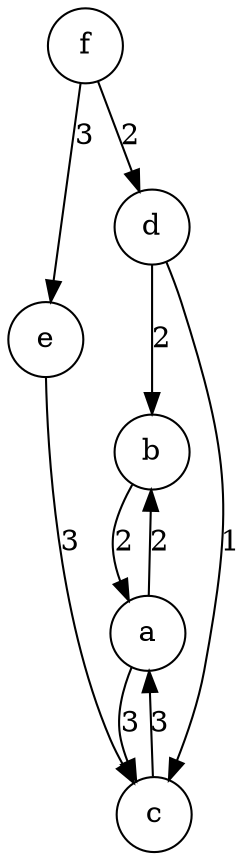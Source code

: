 digraph G {
node[shape=circle];
b -> a [label=2];
c -> a [label=3];
f -> e [label=3];
a -> b [label=2];
f -> d [label=2];
a -> c [label=3];
d -> c [label=1];
e -> c [label=3];
d -> b [label=2];
}

